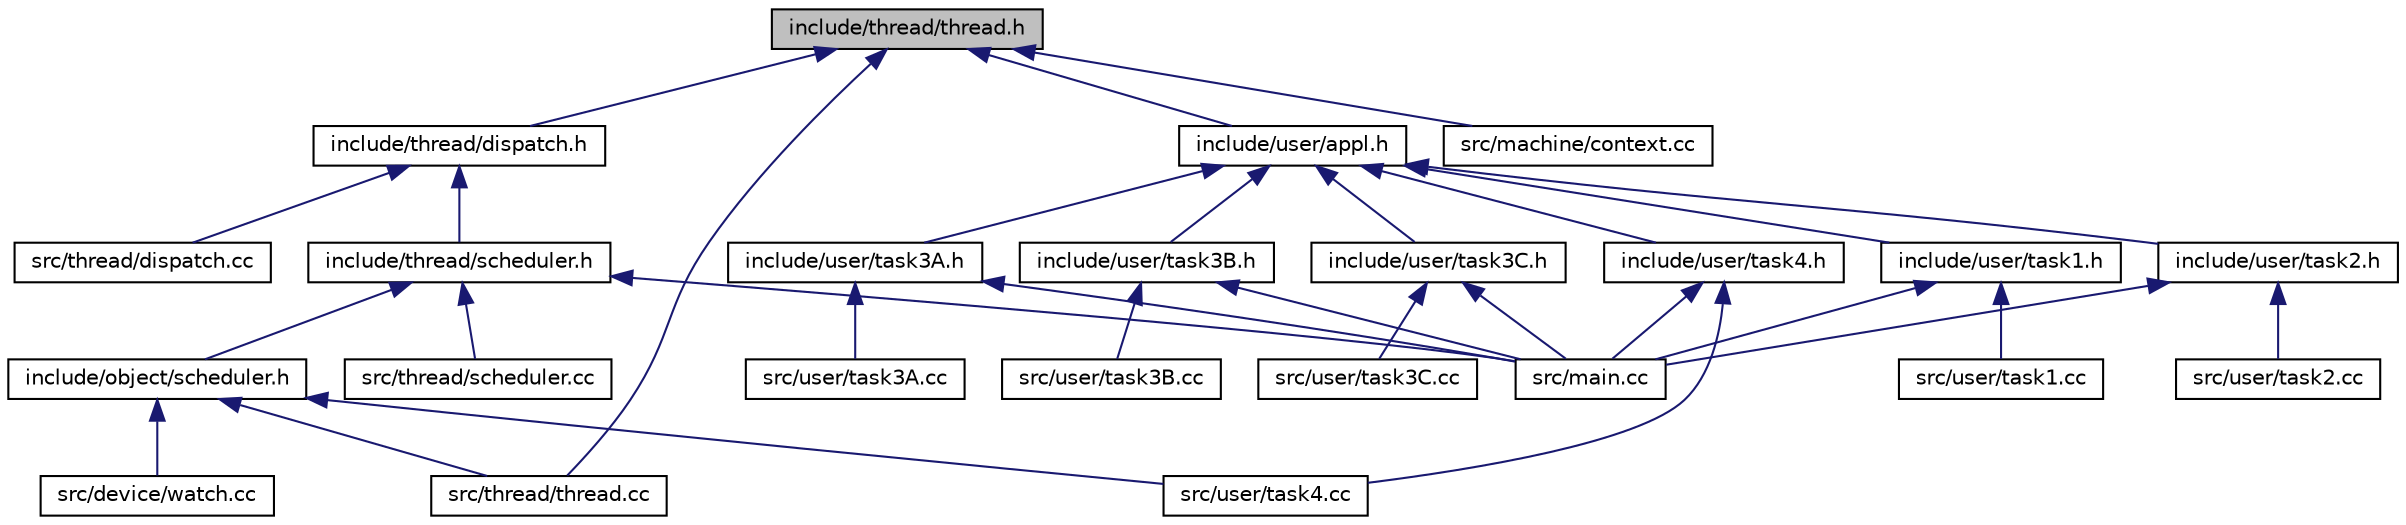 digraph "include/thread/thread.h"
{
  bgcolor="transparent";
  edge [fontname="Helvetica",fontsize="10",labelfontname="Helvetica",labelfontsize="10"];
  node [fontname="Helvetica",fontsize="10",shape=record];
  Node1 [label="include/thread/thread.h",height=0.2,width=0.4,color="black", fillcolor="grey75", style="filled", fontcolor="black"];
  Node1 -> Node2 [dir="back",color="midnightblue",fontsize="10",style="solid",fontname="Helvetica"];
  Node2 [label="include/thread/dispatch.h",height=0.2,width=0.4,color="black",URL="$dispatch_8h.html"];
  Node2 -> Node3 [dir="back",color="midnightblue",fontsize="10",style="solid",fontname="Helvetica"];
  Node3 [label="include/thread/scheduler.h",height=0.2,width=0.4,color="black",URL="$thread_2scheduler_8h.html"];
  Node3 -> Node4 [dir="back",color="midnightblue",fontsize="10",style="solid",fontname="Helvetica"];
  Node4 [label="include/object/scheduler.h",height=0.2,width=0.4,color="black",URL="$object_2scheduler_8h.html"];
  Node4 -> Node5 [dir="back",color="midnightblue",fontsize="10",style="solid",fontname="Helvetica"];
  Node5 [label="src/device/watch.cc",height=0.2,width=0.4,color="black",URL="$watch_8cc.html"];
  Node4 -> Node6 [dir="back",color="midnightblue",fontsize="10",style="solid",fontname="Helvetica"];
  Node6 [label="src/thread/thread.cc",height=0.2,width=0.4,color="black",URL="$thread_8cc.html"];
  Node4 -> Node7 [dir="back",color="midnightblue",fontsize="10",style="solid",fontname="Helvetica"];
  Node7 [label="src/user/task4.cc",height=0.2,width=0.4,color="black",URL="$task4_8cc.html"];
  Node3 -> Node8 [dir="back",color="midnightblue",fontsize="10",style="solid",fontname="Helvetica"];
  Node8 [label="src/main.cc",height=0.2,width=0.4,color="black",URL="$main_8cc.html",tooltip="Grunddatei von OOStuBS. "];
  Node3 -> Node9 [dir="back",color="midnightblue",fontsize="10",style="solid",fontname="Helvetica"];
  Node9 [label="src/thread/scheduler.cc",height=0.2,width=0.4,color="black",URL="$scheduler_8cc.html"];
  Node2 -> Node10 [dir="back",color="midnightblue",fontsize="10",style="solid",fontname="Helvetica"];
  Node10 [label="src/thread/dispatch.cc",height=0.2,width=0.4,color="black",URL="$dispatch_8cc.html"];
  Node1 -> Node11 [dir="back",color="midnightblue",fontsize="10",style="solid",fontname="Helvetica"];
  Node11 [label="include/user/appl.h",height=0.2,width=0.4,color="black",URL="$appl_8h.html",tooltip="Grundklasse für Anwendungen, für die einzelnen Aufgaben benötigt. "];
  Node11 -> Node12 [dir="back",color="midnightblue",fontsize="10",style="solid",fontname="Helvetica"];
  Node12 [label="include/user/task1.h",height=0.2,width=0.4,color="black",URL="$task1_8h.html",tooltip="Klassendeklaration für erste Aufgabe. "];
  Node12 -> Node8 [dir="back",color="midnightblue",fontsize="10",style="solid",fontname="Helvetica"];
  Node12 -> Node13 [dir="back",color="midnightblue",fontsize="10",style="solid",fontname="Helvetica"];
  Node13 [label="src/user/task1.cc",height=0.2,width=0.4,color="black",URL="$task1_8cc.html"];
  Node11 -> Node14 [dir="back",color="midnightblue",fontsize="10",style="solid",fontname="Helvetica"];
  Node14 [label="include/user/task2.h",height=0.2,width=0.4,color="black",URL="$task2_8h.html"];
  Node14 -> Node8 [dir="back",color="midnightblue",fontsize="10",style="solid",fontname="Helvetica"];
  Node14 -> Node15 [dir="back",color="midnightblue",fontsize="10",style="solid",fontname="Helvetica"];
  Node15 [label="src/user/task2.cc",height=0.2,width=0.4,color="black",URL="$task2_8cc.html"];
  Node11 -> Node16 [dir="back",color="midnightblue",fontsize="10",style="solid",fontname="Helvetica"];
  Node16 [label="include/user/task3A.h",height=0.2,width=0.4,color="black",URL="$task3A_8h.html"];
  Node16 -> Node8 [dir="back",color="midnightblue",fontsize="10",style="solid",fontname="Helvetica"];
  Node16 -> Node17 [dir="back",color="midnightblue",fontsize="10",style="solid",fontname="Helvetica"];
  Node17 [label="src/user/task3A.cc",height=0.2,width=0.4,color="black",URL="$task3A_8cc.html"];
  Node11 -> Node18 [dir="back",color="midnightblue",fontsize="10",style="solid",fontname="Helvetica"];
  Node18 [label="include/user/task3B.h",height=0.2,width=0.4,color="black",URL="$task3B_8h.html"];
  Node18 -> Node8 [dir="back",color="midnightblue",fontsize="10",style="solid",fontname="Helvetica"];
  Node18 -> Node19 [dir="back",color="midnightblue",fontsize="10",style="solid",fontname="Helvetica"];
  Node19 [label="src/user/task3B.cc",height=0.2,width=0.4,color="black",URL="$task3B_8cc.html"];
  Node11 -> Node20 [dir="back",color="midnightblue",fontsize="10",style="solid",fontname="Helvetica"];
  Node20 [label="include/user/task3C.h",height=0.2,width=0.4,color="black",URL="$task3C_8h.html"];
  Node20 -> Node8 [dir="back",color="midnightblue",fontsize="10",style="solid",fontname="Helvetica"];
  Node20 -> Node21 [dir="back",color="midnightblue",fontsize="10",style="solid",fontname="Helvetica"];
  Node21 [label="src/user/task3C.cc",height=0.2,width=0.4,color="black",URL="$task3C_8cc.html"];
  Node11 -> Node22 [dir="back",color="midnightblue",fontsize="10",style="solid",fontname="Helvetica"];
  Node22 [label="include/user/task4.h",height=0.2,width=0.4,color="black",URL="$task4_8h.html"];
  Node22 -> Node8 [dir="back",color="midnightblue",fontsize="10",style="solid",fontname="Helvetica"];
  Node22 -> Node7 [dir="back",color="midnightblue",fontsize="10",style="solid",fontname="Helvetica"];
  Node1 -> Node23 [dir="back",color="midnightblue",fontsize="10",style="solid",fontname="Helvetica"];
  Node23 [label="src/machine/context.cc",height=0.2,width=0.4,color="black",URL="$context_8cc.html"];
  Node1 -> Node6 [dir="back",color="midnightblue",fontsize="10",style="solid",fontname="Helvetica"];
}
